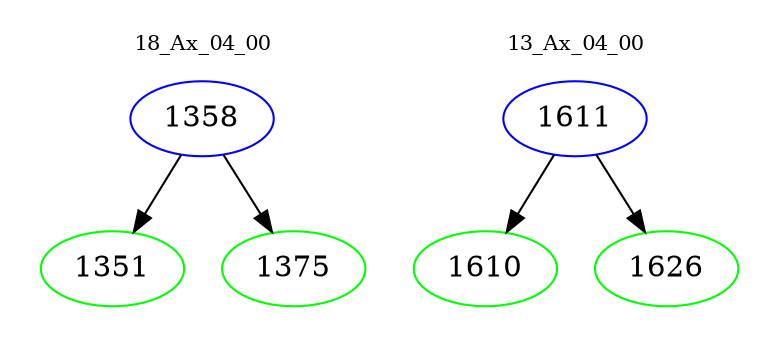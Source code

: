 digraph{
subgraph cluster_0 {
color = white
label = "18_Ax_04_00";
fontsize=10;
T0_1358 [label="1358", color="blue"]
T0_1358 -> T0_1351 [color="black"]
T0_1351 [label="1351", color="green"]
T0_1358 -> T0_1375 [color="black"]
T0_1375 [label="1375", color="green"]
}
subgraph cluster_1 {
color = white
label = "13_Ax_04_00";
fontsize=10;
T1_1611 [label="1611", color="blue"]
T1_1611 -> T1_1610 [color="black"]
T1_1610 [label="1610", color="green"]
T1_1611 -> T1_1626 [color="black"]
T1_1626 [label="1626", color="green"]
}
}
